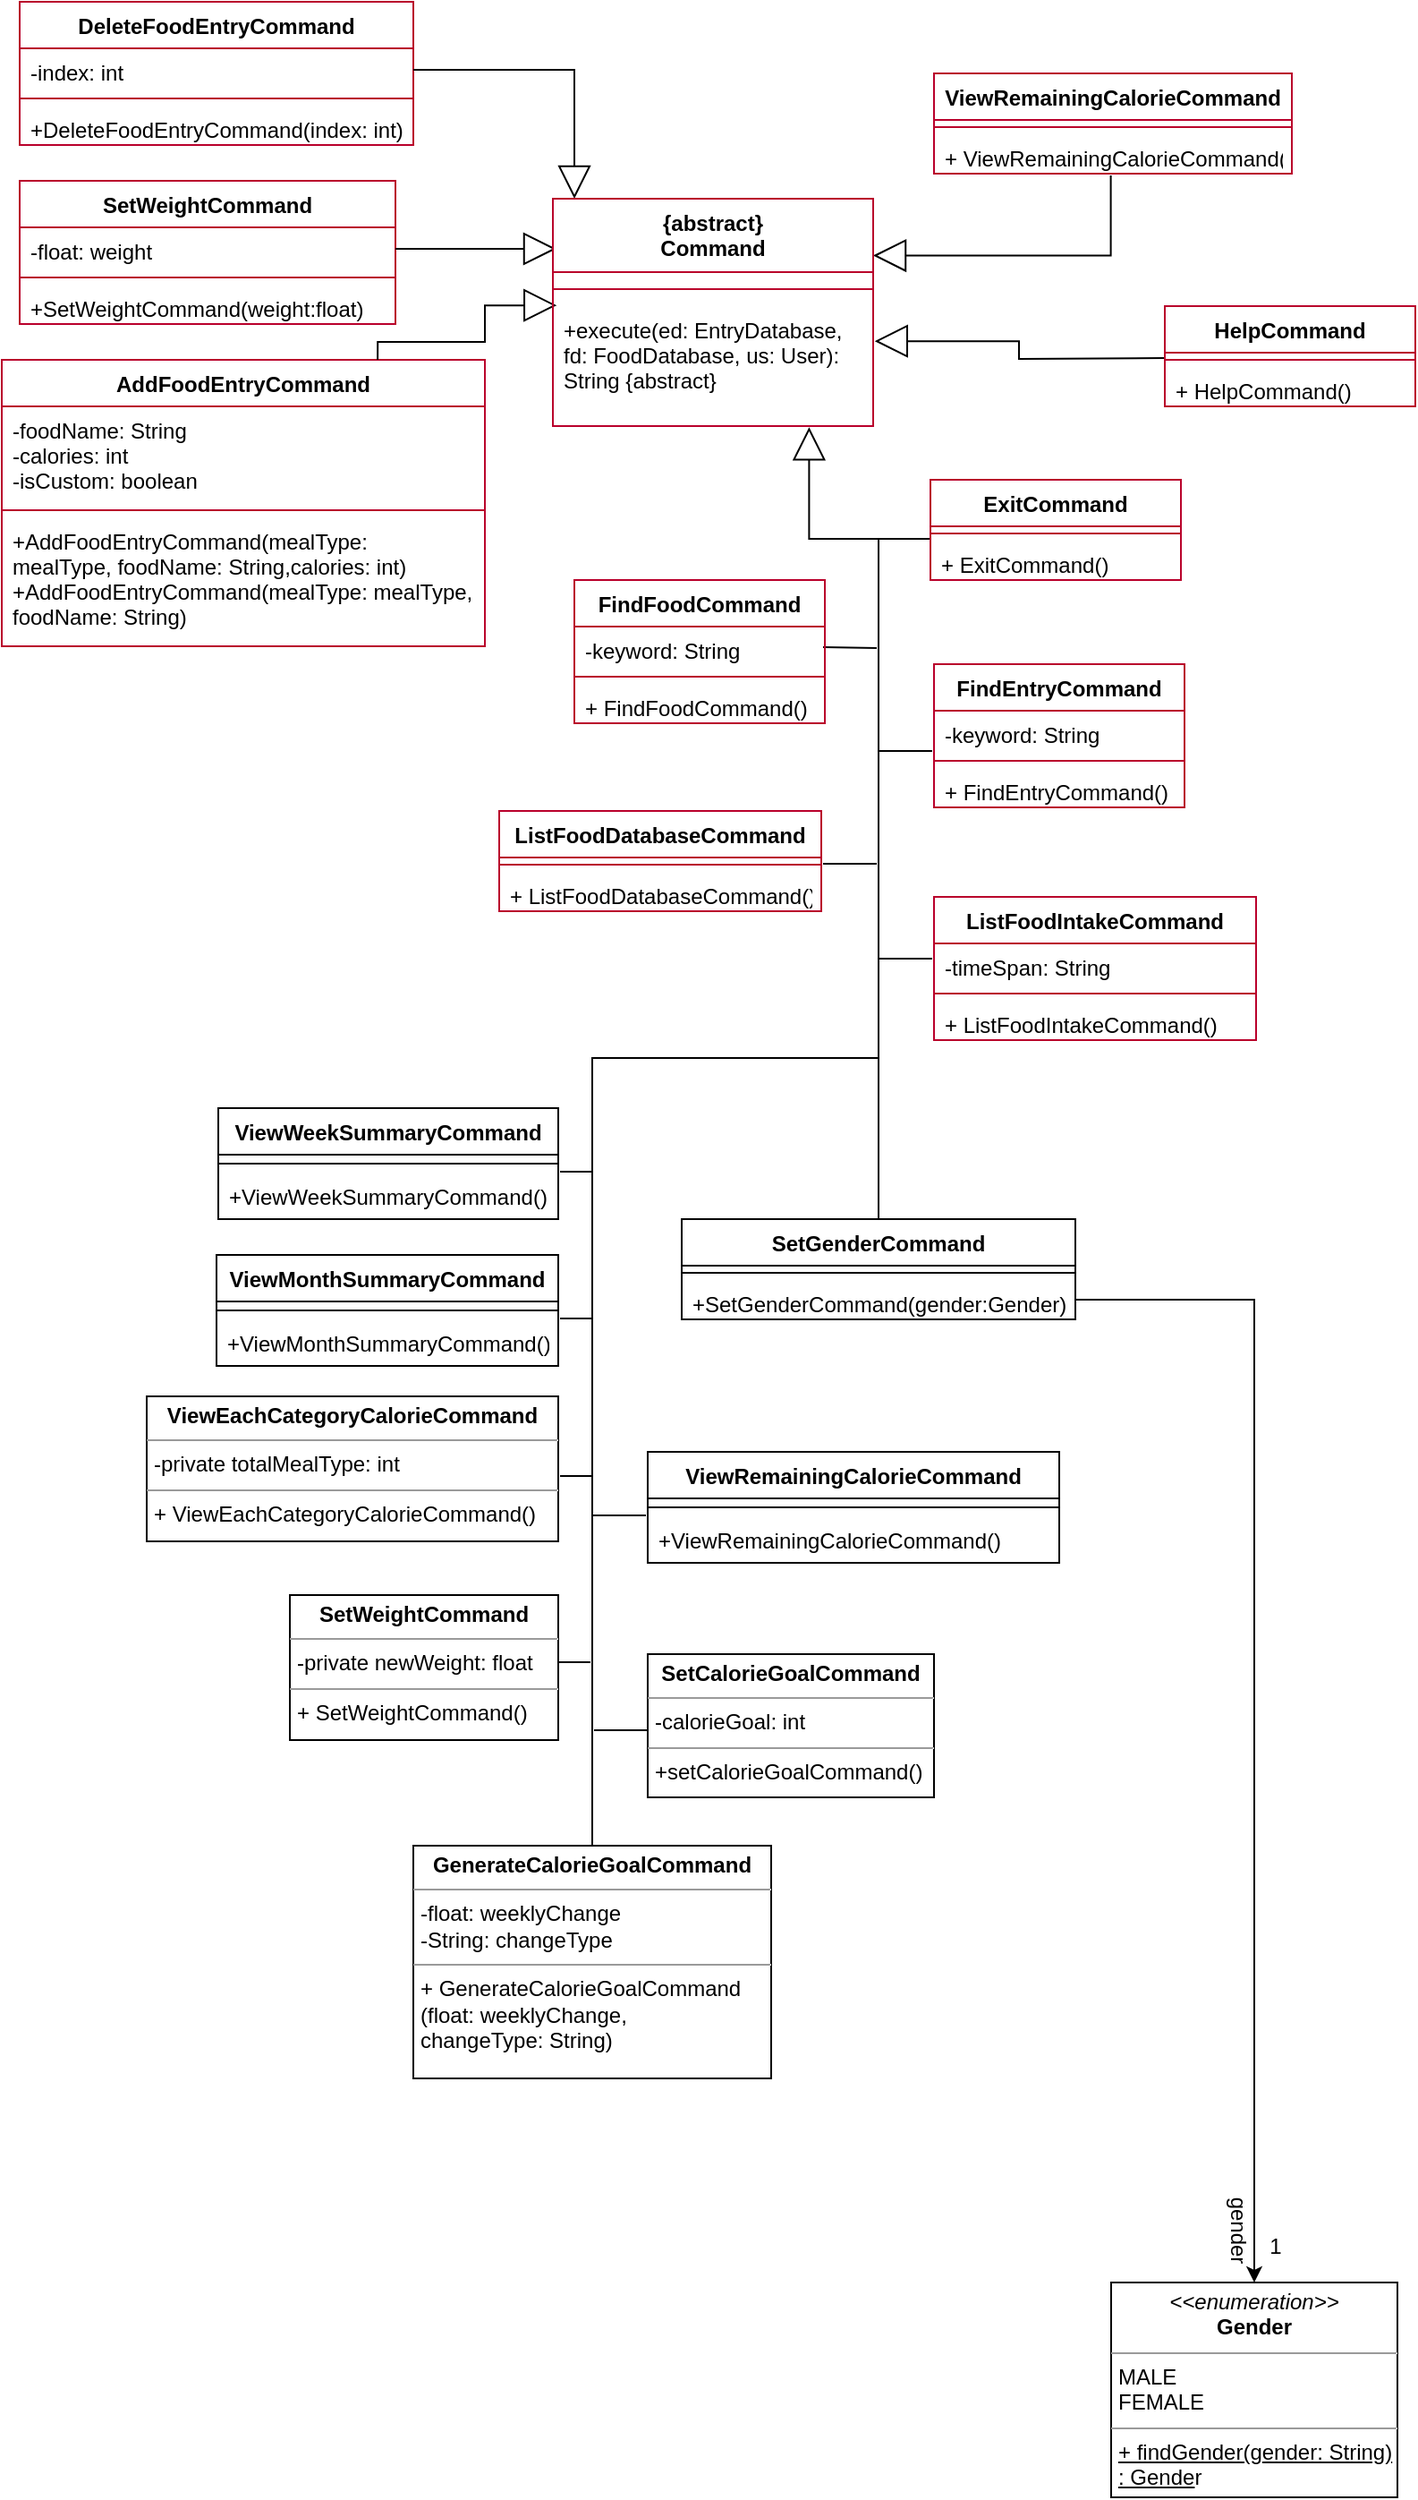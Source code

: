 <mxfile version="15.4.0" type="device"><diagram id="dRAMBRyOljTdTCl0ONSw" name="Page-1"><mxGraphModel dx="1425" dy="1058" grid="1" gridSize="10" guides="1" tooltips="1" connect="1" arrows="1" fold="1" page="1" pageScale="1" pageWidth="827" pageHeight="1169" math="0" shadow="0"><root><mxCell id="0"/><mxCell id="1" parent="0"/><mxCell id="ehgWiPyD0tw2baRWFhxu-4" value="AddFoodEntryCommand" style="swimlane;fontStyle=1;align=center;verticalAlign=top;childLayout=stackLayout;horizontal=1;startSize=26;horizontalStack=0;resizeParent=1;resizeParentMax=0;resizeLast=0;collapsible=1;marginBottom=0;strokeColor=#B9002B;" parent="1" vertex="1"><mxGeometry x="10" y="220" width="270" height="160" as="geometry"/></mxCell><mxCell id="ehgWiPyD0tw2baRWFhxu-5" value="-foodName: String&#10;-calories: int&#10;-isCustom: boolean" style="text;strokeColor=none;fillColor=none;align=left;verticalAlign=top;spacingLeft=4;spacingRight=4;overflow=hidden;rotatable=0;points=[[0,0.5],[1,0.5]];portConstraint=eastwest;" parent="ehgWiPyD0tw2baRWFhxu-4" vertex="1"><mxGeometry y="26" width="270" height="54" as="geometry"/></mxCell><mxCell id="ehgWiPyD0tw2baRWFhxu-6" value="" style="line;strokeWidth=1;fillColor=none;align=left;verticalAlign=middle;spacingTop=-1;spacingLeft=3;spacingRight=3;rotatable=0;labelPosition=right;points=[];portConstraint=eastwest;strokeColor=#B9002B;" parent="ehgWiPyD0tw2baRWFhxu-4" vertex="1"><mxGeometry y="80" width="270" height="8" as="geometry"/></mxCell><mxCell id="ehgWiPyD0tw2baRWFhxu-7" value="+AddFoodEntryCommand(mealType: &#10;mealType, foodName: String,calories: int)&#10;+AddFoodEntryCommand(mealType: mealType,&#10;foodName: String)" style="text;strokeColor=none;fillColor=none;align=left;verticalAlign=top;spacingLeft=4;spacingRight=4;overflow=hidden;rotatable=0;points=[[0,0.5],[1,0.5]];portConstraint=eastwest;" parent="ehgWiPyD0tw2baRWFhxu-4" vertex="1"><mxGeometry y="88" width="270" height="72" as="geometry"/></mxCell><mxCell id="ehgWiPyD0tw2baRWFhxu-8" value="DeleteFoodEntryCommand" style="swimlane;fontStyle=1;align=center;verticalAlign=top;childLayout=stackLayout;horizontal=1;startSize=26;horizontalStack=0;resizeParent=1;resizeParentMax=0;resizeLast=0;collapsible=1;marginBottom=0;strokeColor=#B9002B;" parent="1" vertex="1"><mxGeometry x="20" y="20" width="220" height="80" as="geometry"/></mxCell><mxCell id="ehgWiPyD0tw2baRWFhxu-9" value="-index: int" style="text;strokeColor=none;fillColor=none;align=left;verticalAlign=top;spacingLeft=4;spacingRight=4;overflow=hidden;rotatable=0;points=[[0,0.5],[1,0.5]];portConstraint=eastwest;" parent="ehgWiPyD0tw2baRWFhxu-8" vertex="1"><mxGeometry y="26" width="220" height="24" as="geometry"/></mxCell><mxCell id="ehgWiPyD0tw2baRWFhxu-10" value="" style="line;strokeWidth=1;fillColor=none;align=left;verticalAlign=middle;spacingTop=-1;spacingLeft=3;spacingRight=3;rotatable=0;labelPosition=right;points=[];portConstraint=eastwest;strokeColor=#B9002B;" parent="ehgWiPyD0tw2baRWFhxu-8" vertex="1"><mxGeometry y="50" width="220" height="8" as="geometry"/></mxCell><mxCell id="ehgWiPyD0tw2baRWFhxu-11" value="+DeleteFoodEntryCommand(index: int)" style="text;strokeColor=none;fillColor=none;align=left;verticalAlign=top;spacingLeft=4;spacingRight=4;overflow=hidden;rotatable=0;points=[[0,0.5],[1,0.5]];portConstraint=eastwest;" parent="ehgWiPyD0tw2baRWFhxu-8" vertex="1"><mxGeometry y="58" width="220" height="22" as="geometry"/></mxCell><mxCell id="ehgWiPyD0tw2baRWFhxu-22" value="SetWeightCommand" style="swimlane;fontStyle=1;align=center;verticalAlign=top;childLayout=stackLayout;horizontal=1;startSize=26;horizontalStack=0;resizeParent=1;resizeParentMax=0;resizeLast=0;collapsible=1;marginBottom=0;strokeColor=#B9002B;" parent="1" vertex="1"><mxGeometry x="20" y="120" width="210" height="80" as="geometry"/></mxCell><mxCell id="ehgWiPyD0tw2baRWFhxu-23" value="-float: weight" style="text;strokeColor=none;fillColor=none;align=left;verticalAlign=top;spacingLeft=4;spacingRight=4;overflow=hidden;rotatable=0;points=[[0,0.5],[1,0.5]];portConstraint=eastwest;" parent="ehgWiPyD0tw2baRWFhxu-22" vertex="1"><mxGeometry y="26" width="210" height="24" as="geometry"/></mxCell><mxCell id="ehgWiPyD0tw2baRWFhxu-24" value="" style="line;strokeWidth=1;fillColor=none;align=left;verticalAlign=middle;spacingTop=-1;spacingLeft=3;spacingRight=3;rotatable=0;labelPosition=right;points=[];portConstraint=eastwest;strokeColor=#B9002B;" parent="ehgWiPyD0tw2baRWFhxu-22" vertex="1"><mxGeometry y="50" width="210" height="8" as="geometry"/></mxCell><mxCell id="ehgWiPyD0tw2baRWFhxu-25" value="+SetWeightCommand(weight:float)" style="text;strokeColor=none;fillColor=none;align=left;verticalAlign=top;spacingLeft=4;spacingRight=4;overflow=hidden;rotatable=0;points=[[0,0.5],[1,0.5]];portConstraint=eastwest;" parent="ehgWiPyD0tw2baRWFhxu-22" vertex="1"><mxGeometry y="58" width="210" height="22" as="geometry"/></mxCell><mxCell id="ehgWiPyD0tw2baRWFhxu-41" value="SetGenderCommand" style="swimlane;fontStyle=1;align=center;verticalAlign=top;childLayout=stackLayout;horizontal=1;startSize=26;horizontalStack=0;resizeParent=1;resizeParentMax=0;resizeLast=0;collapsible=1;marginBottom=0;" parent="1" vertex="1"><mxGeometry x="390" y="700" width="220" height="56" as="geometry"/></mxCell><mxCell id="ehgWiPyD0tw2baRWFhxu-43" value="" style="line;strokeWidth=1;fillColor=none;align=left;verticalAlign=middle;spacingTop=-1;spacingLeft=3;spacingRight=3;rotatable=0;labelPosition=right;points=[];portConstraint=eastwest;" parent="ehgWiPyD0tw2baRWFhxu-41" vertex="1"><mxGeometry y="26" width="220" height="8" as="geometry"/></mxCell><mxCell id="ehgWiPyD0tw2baRWFhxu-44" value="+SetGenderCommand(gender:Gender)" style="text;strokeColor=none;fillColor=none;align=left;verticalAlign=top;spacingLeft=4;spacingRight=4;overflow=hidden;rotatable=0;points=[[0,0.5],[1,0.5]];portConstraint=eastwest;" parent="ehgWiPyD0tw2baRWFhxu-41" vertex="1"><mxGeometry y="34" width="220" height="22" as="geometry"/></mxCell><mxCell id="ehgWiPyD0tw2baRWFhxu-46" value="&lt;p style=&quot;margin: 0px ; margin-top: 4px ; text-align: center&quot;&gt;&lt;i&gt;&amp;lt;&amp;lt;enumeration&amp;gt;&amp;gt;&lt;/i&gt;&lt;br&gt;&lt;b&gt;Gender&lt;/b&gt;&lt;/p&gt;&lt;hr size=&quot;1&quot;&gt;&lt;p style=&quot;margin: 0px ; margin-left: 4px&quot;&gt;MALE&lt;br&gt;FEMALE&lt;/p&gt;&lt;hr size=&quot;1&quot;&gt;&lt;p style=&quot;margin: 0px ; margin-left: 4px&quot;&gt;&lt;u&gt;+ findGender(gender: String)&lt;/u&gt;&lt;/p&gt;&lt;p style=&quot;margin: 0px ; margin-left: 4px&quot;&gt;&lt;u&gt;: Gende&lt;/u&gt;r&lt;/p&gt;" style="verticalAlign=top;align=left;overflow=fill;fontSize=12;fontFamily=Helvetica;html=1;" parent="1" vertex="1"><mxGeometry x="630" y="1294" width="160" height="120" as="geometry"/></mxCell><mxCell id="ehgWiPyD0tw2baRWFhxu-47" value="" style="endArrow=block;endSize=16;endFill=0;html=1;rounded=0;edgeStyle=orthogonalEdgeStyle;entryX=1;entryY=0.25;entryDx=0;entryDy=0;exitX=0.494;exitY=1.045;exitDx=0;exitDy=0;exitPerimeter=0;" parent="1" target="1VhTZ0qpgkslbEMvysv7-1" edge="1" source="1VhTZ0qpgkslbEMvysv7-8"><mxGeometry x="0.172" y="55" width="160" relative="1" as="geometry"><mxPoint x="630" y="130" as="sourcePoint"/><mxPoint x="514" y="190" as="targetPoint"/><Array as="points"><mxPoint x="630" y="162"/></Array><mxPoint x="38" y="-15" as="offset"/></mxGeometry></mxCell><mxCell id="ehgWiPyD0tw2baRWFhxu-48" value="" style="endArrow=block;endSize=16;endFill=0;html=1;rounded=0;edgeStyle=orthogonalEdgeStyle;entryX=0.8;entryY=1.009;entryDx=0;entryDy=0;entryPerimeter=0;" parent="1" edge="1" target="1VhTZ0qpgkslbEMvysv7-4"><mxGeometry x="0.075" y="-70" width="160" relative="1" as="geometry"><mxPoint x="529" y="320" as="sourcePoint"/><mxPoint x="500" y="249" as="targetPoint"/><Array as="points"><mxPoint x="461" y="320"/></Array><mxPoint as="offset"/></mxGeometry></mxCell><mxCell id="ehgWiPyD0tw2baRWFhxu-49" value="" style="endArrow=block;endSize=16;endFill=0;html=1;rounded=0;edgeStyle=orthogonalEdgeStyle;entryX=1.005;entryY=0.292;entryDx=0;entryDy=0;entryPerimeter=0;" parent="1" target="1VhTZ0qpgkslbEMvysv7-4" edge="1"><mxGeometry x="-0.815" y="-20" width="160" relative="1" as="geometry"><mxPoint x="660" y="219" as="sourcePoint"/><mxPoint x="514" y="190" as="targetPoint"/><mxPoint as="offset"/></mxGeometry></mxCell><mxCell id="ehgWiPyD0tw2baRWFhxu-52" value="" style="endArrow=block;endSize=16;endFill=0;html=1;rounded=0;edgeStyle=orthogonalEdgeStyle;exitX=1;exitY=0.5;exitDx=0;exitDy=0;" parent="1" source="ehgWiPyD0tw2baRWFhxu-9" edge="1"><mxGeometry width="160" relative="1" as="geometry"><mxPoint x="300" y="270" as="sourcePoint"/><mxPoint x="330.029" y="130" as="targetPoint"/><Array as="points"><mxPoint x="330" y="58"/></Array></mxGeometry></mxCell><mxCell id="ehgWiPyD0tw2baRWFhxu-53" value="" style="endArrow=block;endSize=16;endFill=0;html=1;rounded=0;edgeStyle=orthogonalEdgeStyle;exitX=1;exitY=0.5;exitDx=0;exitDy=0;" parent="1" source="ehgWiPyD0tw2baRWFhxu-23" edge="1"><mxGeometry x="-0.069" y="8" width="160" relative="1" as="geometry"><mxPoint x="310" y="270" as="sourcePoint"/><mxPoint x="320" y="158" as="targetPoint"/><mxPoint as="offset"/></mxGeometry></mxCell><mxCell id="ehgWiPyD0tw2baRWFhxu-58" value="" style="endArrow=block;endSize=16;endFill=0;html=1;rounded=0;edgeStyle=orthogonalEdgeStyle;exitX=0.778;exitY=0;exitDx=0;exitDy=0;exitPerimeter=0;entryX=0.012;entryY=-0.006;entryDx=0;entryDy=0;entryPerimeter=0;" parent="1" source="ehgWiPyD0tw2baRWFhxu-4" target="1VhTZ0qpgkslbEMvysv7-4" edge="1"><mxGeometry width="160" relative="1" as="geometry"><mxPoint x="280" y="270" as="sourcePoint"/><mxPoint x="314" y="190" as="targetPoint"/><Array as="points"><mxPoint x="220" y="210"/><mxPoint x="280" y="210"/><mxPoint x="280" y="190"/></Array></mxGeometry></mxCell><mxCell id="ehgWiPyD0tw2baRWFhxu-60" value="" style="endArrow=none;html=1;rounded=0;edgeStyle=orthogonalEdgeStyle;exitX=0.5;exitY=0;exitDx=0;exitDy=0;" parent="1" source="ehgWiPyD0tw2baRWFhxu-41" edge="1"><mxGeometry width="50" height="50" relative="1" as="geometry"><mxPoint x="500" y="670" as="sourcePoint"/><mxPoint x="500" y="320" as="targetPoint"/><Array as="points"><mxPoint x="500" y="330"/><mxPoint x="500" y="330"/></Array></mxGeometry></mxCell><mxCell id="ehgWiPyD0tw2baRWFhxu-74" value="" style="endArrow=none;html=1;rounded=0;edgeStyle=orthogonalEdgeStyle;" parent="1" edge="1"><mxGeometry width="50" height="50" relative="1" as="geometry"><mxPoint x="499" y="381" as="sourcePoint"/><mxPoint x="469" y="380.5" as="targetPoint"/><Array as="points"><mxPoint x="469" y="380.5"/></Array></mxGeometry></mxCell><mxCell id="ehgWiPyD0tw2baRWFhxu-76" value="" style="endArrow=none;html=1;rounded=0;edgeStyle=orthogonalEdgeStyle;" parent="1" edge="1"><mxGeometry width="50" height="50" relative="1" as="geometry"><mxPoint x="530" y="438.5" as="sourcePoint"/><mxPoint x="500" y="438.5" as="targetPoint"/><Array as="points"><mxPoint x="500" y="438.5"/></Array></mxGeometry></mxCell><mxCell id="ehgWiPyD0tw2baRWFhxu-79" value="" style="endArrow=none;html=1;rounded=0;edgeStyle=orthogonalEdgeStyle;" parent="1" edge="1"><mxGeometry width="50" height="50" relative="1" as="geometry"><mxPoint x="499" y="501.5" as="sourcePoint"/><mxPoint x="469" y="501.5" as="targetPoint"/><Array as="points"><mxPoint x="469" y="501.5"/></Array></mxGeometry></mxCell><mxCell id="ehgWiPyD0tw2baRWFhxu-81" value="" style="endArrow=none;html=1;rounded=0;edgeStyle=orthogonalEdgeStyle;" parent="1" edge="1"><mxGeometry width="50" height="50" relative="1" as="geometry"><mxPoint x="530" y="554.5" as="sourcePoint"/><mxPoint x="500" y="554.5" as="targetPoint"/><Array as="points"><mxPoint x="500" y="554.5"/></Array></mxGeometry></mxCell><mxCell id="ehgWiPyD0tw2baRWFhxu-85" value="" style="endArrow=none;html=1;rounded=0;edgeStyle=orthogonalEdgeStyle;" parent="1" edge="1"><mxGeometry width="50" height="50" relative="1" as="geometry"><mxPoint x="340" y="1050" as="sourcePoint"/><mxPoint x="500" y="610" as="targetPoint"/><Array as="points"><mxPoint x="340" y="910"/><mxPoint x="340" y="610"/></Array></mxGeometry></mxCell><mxCell id="ehgWiPyD0tw2baRWFhxu-91" value="" style="endArrow=none;html=1;rounded=0;edgeStyle=orthogonalEdgeStyle;" parent="1" edge="1"><mxGeometry width="50" height="50" relative="1" as="geometry"><mxPoint x="371" y="985.5" as="sourcePoint"/><mxPoint x="341" y="985.5" as="targetPoint"/><Array as="points"><mxPoint x="341" y="985.5"/></Array></mxGeometry></mxCell><mxCell id="ehgWiPyD0tw2baRWFhxu-94" value="" style="endArrow=none;html=1;rounded=0;edgeStyle=orthogonalEdgeStyle;" parent="1" edge="1"><mxGeometry width="50" height="50" relative="1" as="geometry"><mxPoint x="339" y="947.5" as="sourcePoint"/><mxPoint x="321" y="948" as="targetPoint"/><Array as="points"/></mxGeometry></mxCell><mxCell id="ehgWiPyD0tw2baRWFhxu-97" value="" style="endArrow=none;html=1;rounded=0;edgeStyle=orthogonalEdgeStyle;" parent="1" edge="1"><mxGeometry width="50" height="50" relative="1" as="geometry"><mxPoint x="340" y="843.5" as="sourcePoint"/><mxPoint x="322" y="844" as="targetPoint"/><Array as="points"/></mxGeometry></mxCell><mxCell id="ehgWiPyD0tw2baRWFhxu-102" value="" style="endArrow=none;html=1;rounded=0;edgeStyle=orthogonalEdgeStyle;" parent="1" edge="1"><mxGeometry width="50" height="50" relative="1" as="geometry"><mxPoint x="340" y="755.5" as="sourcePoint"/><mxPoint x="322" y="756" as="targetPoint"/><Array as="points"/></mxGeometry></mxCell><mxCell id="ehgWiPyD0tw2baRWFhxu-103" value="" style="endArrow=none;html=1;rounded=0;edgeStyle=orthogonalEdgeStyle;" parent="1" edge="1"><mxGeometry width="50" height="50" relative="1" as="geometry"><mxPoint x="340" y="673.5" as="sourcePoint"/><mxPoint x="322" y="674" as="targetPoint"/><Array as="points"/></mxGeometry></mxCell><mxCell id="ehgWiPyD0tw2baRWFhxu-106" value="" style="endArrow=none;html=1;rounded=0;edgeStyle=orthogonalEdgeStyle;" parent="1" edge="1"><mxGeometry width="50" height="50" relative="1" as="geometry"><mxPoint x="370" y="865.5" as="sourcePoint"/><mxPoint x="340" y="865.5" as="targetPoint"/><Array as="points"><mxPoint x="340" y="865.5"/></Array></mxGeometry></mxCell><mxCell id="ehgWiPyD0tw2baRWFhxu-110" value="ViewMonthSummaryCommand" style="swimlane;fontStyle=1;align=center;verticalAlign=top;childLayout=stackLayout;horizontal=1;startSize=26;horizontalStack=0;resizeParent=1;resizeParentMax=0;resizeLast=0;collapsible=1;marginBottom=0;" parent="1" vertex="1"><mxGeometry x="130" y="720" width="191" height="62" as="geometry"/></mxCell><mxCell id="ehgWiPyD0tw2baRWFhxu-112" value="" style="line;strokeWidth=1;fillColor=none;align=left;verticalAlign=middle;spacingTop=-1;spacingLeft=3;spacingRight=3;rotatable=0;labelPosition=right;points=[];portConstraint=eastwest;" parent="ehgWiPyD0tw2baRWFhxu-110" vertex="1"><mxGeometry y="26" width="191" height="10" as="geometry"/></mxCell><mxCell id="ehgWiPyD0tw2baRWFhxu-113" value="+ViewMonthSummaryCommand()" style="text;strokeColor=none;fillColor=none;align=left;verticalAlign=top;spacingLeft=4;spacingRight=4;overflow=hidden;rotatable=0;points=[[0,0.5],[1,0.5]];portConstraint=eastwest;" parent="ehgWiPyD0tw2baRWFhxu-110" vertex="1"><mxGeometry y="36" width="191" height="26" as="geometry"/></mxCell><mxCell id="ehgWiPyD0tw2baRWFhxu-114" value="ViewWeekSummaryCommand" style="swimlane;fontStyle=1;align=center;verticalAlign=top;childLayout=stackLayout;horizontal=1;startSize=26;horizontalStack=0;resizeParent=1;resizeParentMax=0;resizeLast=0;collapsible=1;marginBottom=0;" parent="1" vertex="1"><mxGeometry x="131" y="638" width="190" height="62" as="geometry"/></mxCell><mxCell id="ehgWiPyD0tw2baRWFhxu-115" value="" style="line;strokeWidth=1;fillColor=none;align=left;verticalAlign=middle;spacingTop=-1;spacingLeft=3;spacingRight=3;rotatable=0;labelPosition=right;points=[];portConstraint=eastwest;" parent="ehgWiPyD0tw2baRWFhxu-114" vertex="1"><mxGeometry y="26" width="190" height="10" as="geometry"/></mxCell><mxCell id="ehgWiPyD0tw2baRWFhxu-116" value="+ViewWeekSummaryCommand()" style="text;strokeColor=none;fillColor=none;align=left;verticalAlign=top;spacingLeft=4;spacingRight=4;overflow=hidden;rotatable=0;points=[[0,0.5],[1,0.5]];portConstraint=eastwest;" parent="ehgWiPyD0tw2baRWFhxu-114" vertex="1"><mxGeometry y="36" width="190" height="26" as="geometry"/></mxCell><mxCell id="ehgWiPyD0tw2baRWFhxu-117" value="ViewRemainingCalorieCommand" style="swimlane;fontStyle=1;align=center;verticalAlign=top;childLayout=stackLayout;horizontal=1;startSize=26;horizontalStack=0;resizeParent=1;resizeParentMax=0;resizeLast=0;collapsible=1;marginBottom=0;" parent="1" vertex="1"><mxGeometry x="371" y="830" width="230" height="62" as="geometry"/></mxCell><mxCell id="ehgWiPyD0tw2baRWFhxu-118" value="" style="line;strokeWidth=1;fillColor=none;align=left;verticalAlign=middle;spacingTop=-1;spacingLeft=3;spacingRight=3;rotatable=0;labelPosition=right;points=[];portConstraint=eastwest;" parent="ehgWiPyD0tw2baRWFhxu-117" vertex="1"><mxGeometry y="26" width="230" height="10" as="geometry"/></mxCell><mxCell id="ehgWiPyD0tw2baRWFhxu-119" value="+ViewRemainingCalorieCommand()" style="text;strokeColor=none;fillColor=none;align=left;verticalAlign=top;spacingLeft=4;spacingRight=4;overflow=hidden;rotatable=0;points=[[0,0.5],[1,0.5]];portConstraint=eastwest;" parent="ehgWiPyD0tw2baRWFhxu-117" vertex="1"><mxGeometry y="36" width="230" height="26" as="geometry"/></mxCell><mxCell id="ehgWiPyD0tw2baRWFhxu-123" value="&lt;p style=&quot;margin: 0px ; margin-top: 4px ; text-align: center&quot;&gt;&lt;span style=&quot;font-weight: 700&quot;&gt;ViewEachCategoryCalorieCommand&lt;/span&gt;&lt;br&gt;&lt;/p&gt;&lt;hr size=&quot;1&quot;&gt;&lt;p style=&quot;margin: 0px ; margin-left: 4px&quot;&gt;-private totalMealType: int&lt;/p&gt;&lt;hr size=&quot;1&quot;&gt;&lt;p style=&quot;margin: 0px ; margin-left: 4px&quot;&gt;+ ViewEachCategoryCalorieCommand()&lt;/p&gt;" style="verticalAlign=top;align=left;overflow=fill;fontSize=12;fontFamily=Helvetica;html=1;" parent="1" vertex="1"><mxGeometry x="91" y="799" width="230" height="81" as="geometry"/></mxCell><mxCell id="ehgWiPyD0tw2baRWFhxu-124" value="&lt;p style=&quot;margin: 0px ; margin-top: 4px ; text-align: center&quot;&gt;&lt;span style=&quot;font-weight: 700&quot;&gt;SetWeightCommand&lt;/span&gt;&lt;br&gt;&lt;/p&gt;&lt;hr size=&quot;1&quot;&gt;&lt;p style=&quot;margin: 0px ; margin-left: 4px&quot;&gt;-private newWeight: float&lt;/p&gt;&lt;hr size=&quot;1&quot;&gt;&lt;p style=&quot;margin: 0px ; margin-left: 4px&quot;&gt;+ SetWeightCommand()&lt;/p&gt;" style="verticalAlign=top;align=left;overflow=fill;fontSize=12;fontFamily=Helvetica;html=1;" parent="1" vertex="1"><mxGeometry x="171" y="910" width="150" height="81" as="geometry"/></mxCell><mxCell id="ehgWiPyD0tw2baRWFhxu-127" value="&lt;p style=&quot;margin: 0px ; margin-top: 4px ; text-align: center&quot;&gt;&lt;b&gt;GenerateCalorieGoalCommand&lt;/b&gt;&lt;/p&gt;&lt;hr size=&quot;1&quot;&gt;&lt;p style=&quot;margin: 0px ; margin-left: 4px&quot;&gt;-float: weeklyChange&lt;/p&gt;&lt;p style=&quot;margin: 0px ; margin-left: 4px&quot;&gt;-String: changeType&lt;/p&gt;&lt;hr size=&quot;1&quot;&gt;&lt;p style=&quot;margin: 0px ; margin-left: 4px&quot;&gt;+ GenerateCalorieGoalCommand&lt;/p&gt;&lt;p style=&quot;margin: 0px ; margin-left: 4px&quot;&gt;(&lt;span&gt;float: weeklyChange,&lt;/span&gt;&lt;/p&gt;&lt;p style=&quot;margin: 0px ; margin-left: 4px&quot;&gt;&lt;span&gt;changeType: String)&lt;/span&gt;&lt;/p&gt;" style="verticalAlign=top;align=left;overflow=fill;fontSize=12;fontFamily=Helvetica;html=1;" parent="1" vertex="1"><mxGeometry x="240" y="1050" width="200" height="130" as="geometry"/></mxCell><mxCell id="ehgWiPyD0tw2baRWFhxu-136" value="&lt;p style=&quot;margin: 0px ; margin-top: 4px ; text-align: center&quot;&gt;&lt;span style=&quot;font-weight: 700&quot;&gt;SetCalorieGoalCommand&lt;/span&gt;&lt;br&gt;&lt;/p&gt;&lt;hr size=&quot;1&quot;&gt;&lt;p style=&quot;margin: 0px ; margin-left: 4px&quot;&gt;-calorieGoal: int&lt;br&gt;&lt;/p&gt;&lt;hr size=&quot;1&quot;&gt;&lt;p style=&quot;margin: 0px ; margin-left: 4px&quot;&gt;+setCalorieGoalCommand()&lt;/p&gt;" style="verticalAlign=top;align=left;overflow=fill;fontSize=12;fontFamily=Helvetica;html=1;" parent="1" vertex="1"><mxGeometry x="371" y="943" width="160" height="80" as="geometry"/></mxCell><mxCell id="ehgWiPyD0tw2baRWFhxu-140" style="edgeStyle=orthogonalEdgeStyle;rounded=0;orthogonalLoop=1;jettySize=auto;html=1;entryX=0.5;entryY=0;entryDx=0;entryDy=0;" parent="1" source="ehgWiPyD0tw2baRWFhxu-44" target="ehgWiPyD0tw2baRWFhxu-46" edge="1"><mxGeometry relative="1" as="geometry"/></mxCell><mxCell id="ehgWiPyD0tw2baRWFhxu-141" value="1" style="text;html=1;strokeColor=none;fillColor=none;align=center;verticalAlign=middle;whiteSpace=wrap;rounded=0;" parent="1" vertex="1"><mxGeometry x="692" y="1259" width="60" height="30" as="geometry"/></mxCell><mxCell id="ehgWiPyD0tw2baRWFhxu-143" value="gender" style="text;html=1;strokeColor=none;fillColor=none;align=center;verticalAlign=middle;whiteSpace=wrap;rounded=0;rotation=90;" parent="1" vertex="1"><mxGeometry x="671" y="1250" width="60" height="30" as="geometry"/></mxCell><mxCell id="1VhTZ0qpgkslbEMvysv7-1" value="{abstract}&#10;Command" style="swimlane;fontStyle=1;align=center;verticalAlign=top;childLayout=stackLayout;horizontal=1;startSize=41;horizontalStack=0;resizeParent=1;resizeParentMax=0;resizeLast=0;collapsible=1;marginBottom=0;strokeColor=#B9002B;" vertex="1" parent="1"><mxGeometry x="318" y="130" width="179" height="127" as="geometry"/></mxCell><mxCell id="1VhTZ0qpgkslbEMvysv7-3" value="" style="line;strokeWidth=1;fillColor=none;align=left;verticalAlign=middle;spacingTop=-1;spacingLeft=3;spacingRight=3;rotatable=0;labelPosition=right;points=[];portConstraint=eastwest;strokeColor=#B9002B;" vertex="1" parent="1VhTZ0qpgkslbEMvysv7-1"><mxGeometry y="41" width="179" height="19" as="geometry"/></mxCell><mxCell id="1VhTZ0qpgkslbEMvysv7-4" value="+execute(ed: EntryDatabase, &#10;fd: FoodDatabase, us: User): &#10;String {abstract} " style="text;strokeColor=none;fillColor=none;align=left;verticalAlign=top;spacingLeft=4;spacingRight=4;overflow=hidden;rotatable=0;points=[[0,0.5],[1,0.5]];portConstraint=eastwest;" vertex="1" parent="1VhTZ0qpgkslbEMvysv7-1"><mxGeometry y="60" width="179" height="67" as="geometry"/></mxCell><mxCell id="1VhTZ0qpgkslbEMvysv7-5" value="ViewRemainingCalorieCommand" style="swimlane;fontStyle=1;align=center;verticalAlign=top;childLayout=stackLayout;horizontal=1;startSize=26;horizontalStack=0;resizeParent=1;resizeParentMax=0;resizeLast=0;collapsible=1;marginBottom=0;strokeColor=#B9002B;" vertex="1" parent="1"><mxGeometry x="531" y="60" width="200" height="56" as="geometry"/></mxCell><mxCell id="1VhTZ0qpgkslbEMvysv7-7" value="" style="line;strokeWidth=1;fillColor=none;align=left;verticalAlign=middle;spacingTop=-1;spacingLeft=3;spacingRight=3;rotatable=0;labelPosition=right;points=[];portConstraint=eastwest;strokeColor=#B9002B;" vertex="1" parent="1VhTZ0qpgkslbEMvysv7-5"><mxGeometry y="26" width="200" height="8" as="geometry"/></mxCell><mxCell id="1VhTZ0qpgkslbEMvysv7-8" value="+ ViewRemainingCalorieCommand()" style="text;strokeColor=none;fillColor=none;align=left;verticalAlign=top;spacingLeft=4;spacingRight=4;overflow=hidden;rotatable=0;points=[[0,0.5],[1,0.5]];portConstraint=eastwest;" vertex="1" parent="1VhTZ0qpgkslbEMvysv7-5"><mxGeometry y="34" width="200" height="22" as="geometry"/></mxCell><mxCell id="1VhTZ0qpgkslbEMvysv7-9" value="FindFoodCommand" style="swimlane;fontStyle=1;align=center;verticalAlign=top;childLayout=stackLayout;horizontal=1;startSize=26;horizontalStack=0;resizeParent=1;resizeParentMax=0;resizeLast=0;collapsible=1;marginBottom=0;strokeColor=#B9002B;" vertex="1" parent="1"><mxGeometry x="330" y="343" width="140" height="80" as="geometry"/></mxCell><mxCell id="1VhTZ0qpgkslbEMvysv7-10" value="-keyword: String" style="text;strokeColor=none;fillColor=none;align=left;verticalAlign=top;spacingLeft=4;spacingRight=4;overflow=hidden;rotatable=0;points=[[0,0.5],[1,0.5]];portConstraint=eastwest;" vertex="1" parent="1VhTZ0qpgkslbEMvysv7-9"><mxGeometry y="26" width="140" height="24" as="geometry"/></mxCell><mxCell id="1VhTZ0qpgkslbEMvysv7-11" value="" style="line;strokeWidth=1;fillColor=none;align=left;verticalAlign=middle;spacingTop=-1;spacingLeft=3;spacingRight=3;rotatable=0;labelPosition=right;points=[];portConstraint=eastwest;strokeColor=#B9002B;" vertex="1" parent="1VhTZ0qpgkslbEMvysv7-9"><mxGeometry y="50" width="140" height="8" as="geometry"/></mxCell><mxCell id="1VhTZ0qpgkslbEMvysv7-12" value="+ FindFoodCommand()" style="text;strokeColor=none;fillColor=none;align=left;verticalAlign=top;spacingLeft=4;spacingRight=4;overflow=hidden;rotatable=0;points=[[0,0.5],[1,0.5]];portConstraint=eastwest;" vertex="1" parent="1VhTZ0qpgkslbEMvysv7-9"><mxGeometry y="58" width="140" height="22" as="geometry"/></mxCell><mxCell id="1VhTZ0qpgkslbEMvysv7-13" value="HelpCommand" style="swimlane;fontStyle=1;align=center;verticalAlign=top;childLayout=stackLayout;horizontal=1;startSize=26;horizontalStack=0;resizeParent=1;resizeParentMax=0;resizeLast=0;collapsible=1;marginBottom=0;strokeColor=#B9002B;" vertex="1" parent="1"><mxGeometry x="660" y="190" width="140" height="56" as="geometry"/></mxCell><mxCell id="1VhTZ0qpgkslbEMvysv7-15" value="" style="line;strokeWidth=1;fillColor=none;align=left;verticalAlign=middle;spacingTop=-1;spacingLeft=3;spacingRight=3;rotatable=0;labelPosition=right;points=[];portConstraint=eastwest;strokeColor=#B9002B;" vertex="1" parent="1VhTZ0qpgkslbEMvysv7-13"><mxGeometry y="26" width="140" height="8" as="geometry"/></mxCell><mxCell id="1VhTZ0qpgkslbEMvysv7-16" value="+ HelpCommand()" style="text;strokeColor=none;fillColor=none;align=left;verticalAlign=top;spacingLeft=4;spacingRight=4;overflow=hidden;rotatable=0;points=[[0,0.5],[1,0.5]];portConstraint=eastwest;" vertex="1" parent="1VhTZ0qpgkslbEMvysv7-13"><mxGeometry y="34" width="140" height="22" as="geometry"/></mxCell><mxCell id="1VhTZ0qpgkslbEMvysv7-25" value="ExitCommand" style="swimlane;fontStyle=1;align=center;verticalAlign=top;childLayout=stackLayout;horizontal=1;startSize=26;horizontalStack=0;resizeParent=1;resizeParentMax=0;resizeLast=0;collapsible=1;marginBottom=0;strokeColor=#B9002B;" vertex="1" parent="1"><mxGeometry x="529" y="287" width="140" height="56" as="geometry"/></mxCell><mxCell id="1VhTZ0qpgkslbEMvysv7-26" value="" style="line;strokeWidth=1;fillColor=none;align=left;verticalAlign=middle;spacingTop=-1;spacingLeft=3;spacingRight=3;rotatable=0;labelPosition=right;points=[];portConstraint=eastwest;strokeColor=#B9002B;" vertex="1" parent="1VhTZ0qpgkslbEMvysv7-25"><mxGeometry y="26" width="140" height="8" as="geometry"/></mxCell><mxCell id="1VhTZ0qpgkslbEMvysv7-27" value="+ ExitCommand()" style="text;strokeColor=none;fillColor=none;align=left;verticalAlign=top;spacingLeft=4;spacingRight=4;overflow=hidden;rotatable=0;points=[[0,0.5],[1,0.5]];portConstraint=eastwest;" vertex="1" parent="1VhTZ0qpgkslbEMvysv7-25"><mxGeometry y="34" width="140" height="22" as="geometry"/></mxCell><mxCell id="1VhTZ0qpgkslbEMvysv7-28" value="FindEntryCommand" style="swimlane;fontStyle=1;align=center;verticalAlign=top;childLayout=stackLayout;horizontal=1;startSize=26;horizontalStack=0;resizeParent=1;resizeParentMax=0;resizeLast=0;collapsible=1;marginBottom=0;strokeColor=#B9002B;" vertex="1" parent="1"><mxGeometry x="531" y="390" width="140" height="80" as="geometry"/></mxCell><mxCell id="1VhTZ0qpgkslbEMvysv7-29" value="-keyword: String" style="text;strokeColor=none;fillColor=none;align=left;verticalAlign=top;spacingLeft=4;spacingRight=4;overflow=hidden;rotatable=0;points=[[0,0.5],[1,0.5]];portConstraint=eastwest;" vertex="1" parent="1VhTZ0qpgkslbEMvysv7-28"><mxGeometry y="26" width="140" height="24" as="geometry"/></mxCell><mxCell id="1VhTZ0qpgkslbEMvysv7-30" value="" style="line;strokeWidth=1;fillColor=none;align=left;verticalAlign=middle;spacingTop=-1;spacingLeft=3;spacingRight=3;rotatable=0;labelPosition=right;points=[];portConstraint=eastwest;strokeColor=#B9002B;" vertex="1" parent="1VhTZ0qpgkslbEMvysv7-28"><mxGeometry y="50" width="140" height="8" as="geometry"/></mxCell><mxCell id="1VhTZ0qpgkslbEMvysv7-31" value="+ FindEntryCommand()" style="text;strokeColor=none;fillColor=none;align=left;verticalAlign=top;spacingLeft=4;spacingRight=4;overflow=hidden;rotatable=0;points=[[0,0.5],[1,0.5]];portConstraint=eastwest;" vertex="1" parent="1VhTZ0qpgkslbEMvysv7-28"><mxGeometry y="58" width="140" height="22" as="geometry"/></mxCell><mxCell id="1VhTZ0qpgkslbEMvysv7-32" value="ListFoodIntakeCommand" style="swimlane;fontStyle=1;align=center;verticalAlign=top;childLayout=stackLayout;horizontal=1;startSize=26;horizontalStack=0;resizeParent=1;resizeParentMax=0;resizeLast=0;collapsible=1;marginBottom=0;strokeColor=#B9002B;" vertex="1" parent="1"><mxGeometry x="531" y="520" width="180" height="80" as="geometry"/></mxCell><mxCell id="1VhTZ0qpgkslbEMvysv7-33" value="-timeSpan: String" style="text;strokeColor=none;fillColor=none;align=left;verticalAlign=top;spacingLeft=4;spacingRight=4;overflow=hidden;rotatable=0;points=[[0,0.5],[1,0.5]];portConstraint=eastwest;" vertex="1" parent="1VhTZ0qpgkslbEMvysv7-32"><mxGeometry y="26" width="180" height="24" as="geometry"/></mxCell><mxCell id="1VhTZ0qpgkslbEMvysv7-34" value="" style="line;strokeWidth=1;fillColor=none;align=left;verticalAlign=middle;spacingTop=-1;spacingLeft=3;spacingRight=3;rotatable=0;labelPosition=right;points=[];portConstraint=eastwest;strokeColor=#B9002B;" vertex="1" parent="1VhTZ0qpgkslbEMvysv7-32"><mxGeometry y="50" width="180" height="8" as="geometry"/></mxCell><mxCell id="1VhTZ0qpgkslbEMvysv7-35" value="+ ListFoodIntakeCommand()" style="text;strokeColor=none;fillColor=none;align=left;verticalAlign=top;spacingLeft=4;spacingRight=4;overflow=hidden;rotatable=0;points=[[0,0.5],[1,0.5]];portConstraint=eastwest;" vertex="1" parent="1VhTZ0qpgkslbEMvysv7-32"><mxGeometry y="58" width="180" height="22" as="geometry"/></mxCell><mxCell id="1VhTZ0qpgkslbEMvysv7-36" value="ListFoodDatabaseCommand" style="swimlane;fontStyle=1;align=center;verticalAlign=top;childLayout=stackLayout;horizontal=1;startSize=26;horizontalStack=0;resizeParent=1;resizeParentMax=0;resizeLast=0;collapsible=1;marginBottom=0;strokeColor=#B9002B;" vertex="1" parent="1"><mxGeometry x="288" y="472" width="180" height="56" as="geometry"/></mxCell><mxCell id="1VhTZ0qpgkslbEMvysv7-38" value="" style="line;strokeWidth=1;fillColor=none;align=left;verticalAlign=middle;spacingTop=-1;spacingLeft=3;spacingRight=3;rotatable=0;labelPosition=right;points=[];portConstraint=eastwest;strokeColor=#B9002B;" vertex="1" parent="1VhTZ0qpgkslbEMvysv7-36"><mxGeometry y="26" width="180" height="8" as="geometry"/></mxCell><mxCell id="1VhTZ0qpgkslbEMvysv7-39" value="+ ListFoodDatabaseCommand()" style="text;strokeColor=none;fillColor=none;align=left;verticalAlign=top;spacingLeft=4;spacingRight=4;overflow=hidden;rotatable=0;points=[[0,0.5],[1,0.5]];portConstraint=eastwest;" vertex="1" parent="1VhTZ0qpgkslbEMvysv7-36"><mxGeometry y="34" width="180" height="22" as="geometry"/></mxCell></root></mxGraphModel></diagram></mxfile>